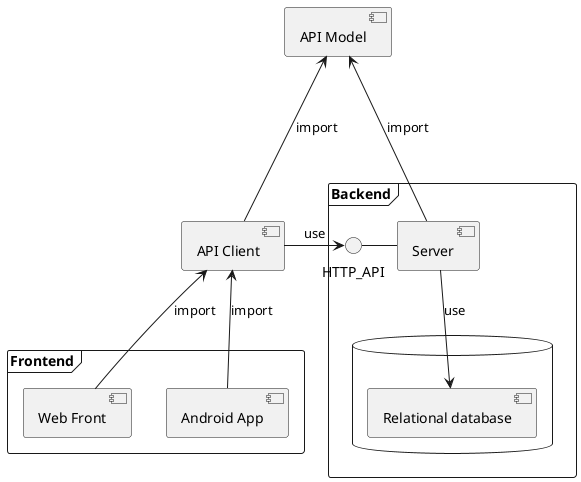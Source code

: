 @startuml

frame [Frontend] as frontend {
    [Web Front] as webfront
    [Android App] as android
}
frame [Backend] as backend {

    component [Server] as server
    () HTTP_API as serverHttpApi
    serverHttpApi - server
    database [] as database {
        [Relational database] as db
    }
    server --> db : use
}

[API Model] as apimodel
[API Client] as apiclient

apimodel <-- server : import
apimodel <--- apiclient : import
android -u-> apiclient : import
webfront -u-> apiclient : import
apiclient -> serverHttpApi : use

@enduml


